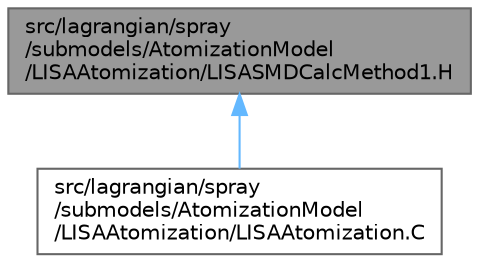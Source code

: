 digraph "src/lagrangian/spray/submodels/AtomizationModel/LISAAtomization/LISASMDCalcMethod1.H"
{
 // LATEX_PDF_SIZE
  bgcolor="transparent";
  edge [fontname=Helvetica,fontsize=10,labelfontname=Helvetica,labelfontsize=10];
  node [fontname=Helvetica,fontsize=10,shape=box,height=0.2,width=0.4];
  Node1 [id="Node000001",label="src/lagrangian/spray\l/submodels/AtomizationModel\l/LISAAtomization/LISASMDCalcMethod1.H",height=0.2,width=0.4,color="gray40", fillcolor="grey60", style="filled", fontcolor="black",tooltip=" "];
  Node1 -> Node2 [id="edge1_Node000001_Node000002",dir="back",color="steelblue1",style="solid",tooltip=" "];
  Node2 [id="Node000002",label="src/lagrangian/spray\l/submodels/AtomizationModel\l/LISAAtomization/LISAAtomization.C",height=0.2,width=0.4,color="grey40", fillcolor="white", style="filled",URL="$LISAAtomization_8C.html",tooltip=" "];
}
